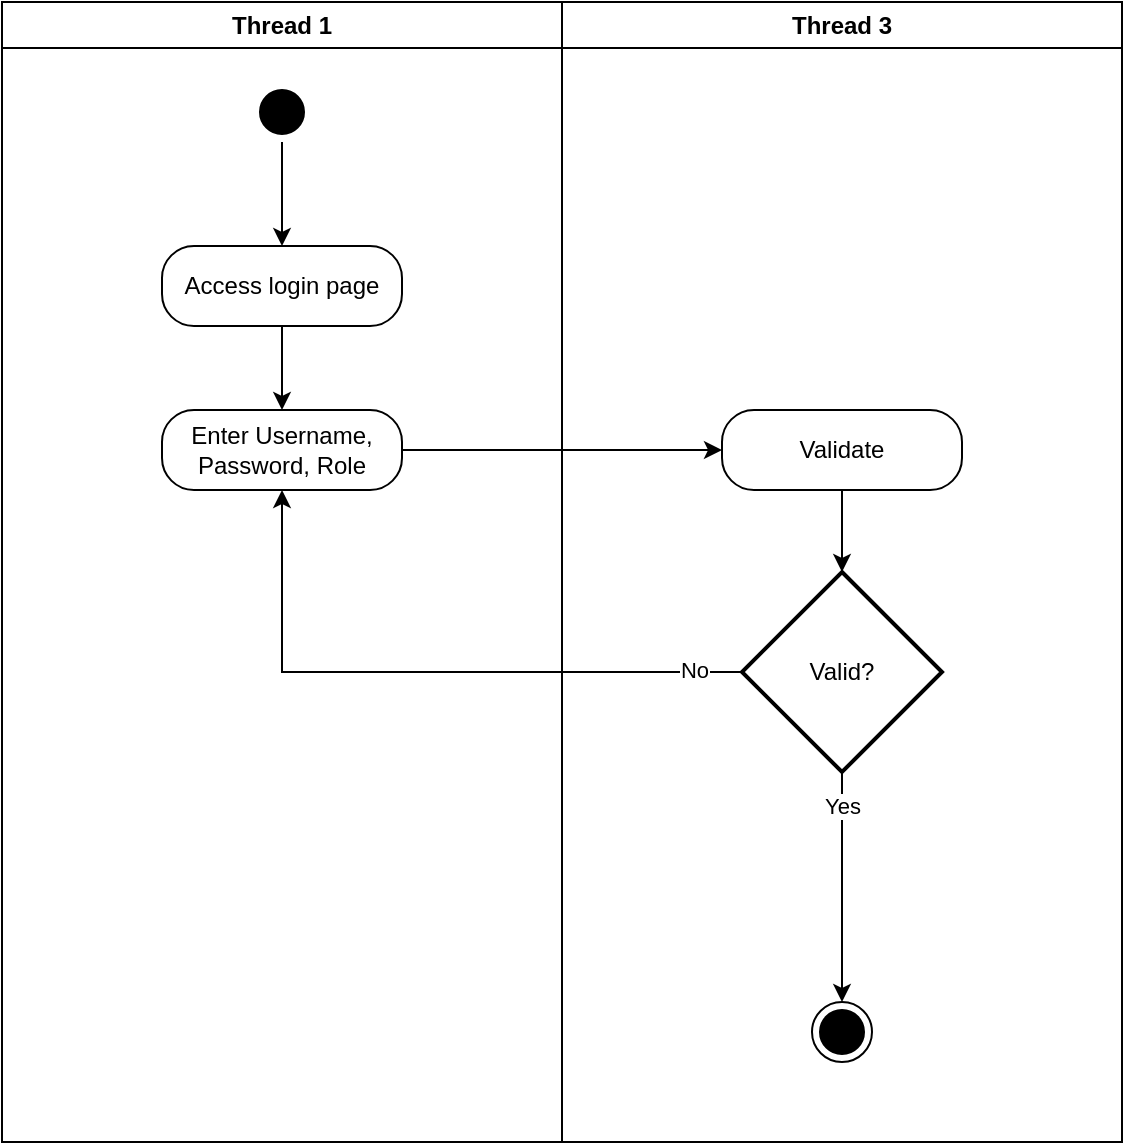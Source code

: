 <mxfile version="24.3.1" type="device">
  <diagram name="Page-1" id="e7e014a7-5840-1c2e-5031-d8a46d1fe8dd">
    <mxGraphModel dx="1928" dy="922" grid="1" gridSize="10" guides="1" tooltips="1" connect="1" arrows="1" fold="1" page="1" pageScale="1" pageWidth="1169" pageHeight="826" background="none" math="0" shadow="0">
      <root>
        <mxCell id="0" />
        <mxCell id="1" parent="0" />
        <mxCell id="2" value="Thread 1" style="swimlane;whiteSpace=wrap;strokeColor=#000000;" parent="1" vertex="1">
          <mxGeometry x="305" y="128" width="280" height="570" as="geometry" />
        </mxCell>
        <mxCell id="5" value="" style="ellipse;shape=startState;fillColor=#000000;strokeColor=#000000;" parent="2" vertex="1">
          <mxGeometry x="125" y="40" width="30" height="30" as="geometry" />
        </mxCell>
        <mxCell id="Jp5dhB9sUlVgiKUQJQng-55" value="Access login page" style="rounded=1;whiteSpace=wrap;html=1;arcSize=40;fontColor=#000000;fillColor=#FFFFFF;strokeColor=#000000;shadow=0;" vertex="1" parent="2">
          <mxGeometry x="80" y="122" width="120" height="40" as="geometry" />
        </mxCell>
        <mxCell id="Jp5dhB9sUlVgiKUQJQng-56" value="" style="endArrow=classic;html=1;rounded=0;exitX=0.5;exitY=1;exitDx=0;exitDy=0;entryX=0.5;entryY=0;entryDx=0;entryDy=0;" edge="1" parent="2" target="Jp5dhB9sUlVgiKUQJQng-55" source="5">
          <mxGeometry width="50" height="50" relative="1" as="geometry">
            <mxPoint x="-160" y="152" as="sourcePoint" />
            <mxPoint x="-204.5" y="124" as="targetPoint" />
          </mxGeometry>
        </mxCell>
        <mxCell id="Jp5dhB9sUlVgiKUQJQng-53" value="Enter Username,&lt;div&gt;Password, Role&lt;/div&gt;" style="rounded=1;whiteSpace=wrap;html=1;arcSize=40;fontColor=#000000;fillColor=#FFFFFF;strokeColor=#000000;shadow=0;" vertex="1" parent="2">
          <mxGeometry x="80" y="204" width="120" height="40" as="geometry" />
        </mxCell>
        <mxCell id="Jp5dhB9sUlVgiKUQJQng-54" value="" style="endArrow=classic;html=1;rounded=0;entryX=0.5;entryY=0;entryDx=0;entryDy=0;exitX=0.5;exitY=1;exitDx=0;exitDy=0;" edge="1" parent="2" target="Jp5dhB9sUlVgiKUQJQng-53" source="Jp5dhB9sUlVgiKUQJQng-55">
          <mxGeometry width="50" height="50" relative="1" as="geometry">
            <mxPoint x="130" y="172" as="sourcePoint" />
            <mxPoint x="95.5" y="144" as="targetPoint" />
          </mxGeometry>
        </mxCell>
        <mxCell id="4" value="Thread 3" style="swimlane;whiteSpace=wrap;strokeColor=#000000;" parent="1" vertex="1">
          <mxGeometry x="585" y="128" width="280" height="570" as="geometry" />
        </mxCell>
        <mxCell id="38" value="" style="ellipse;shape=endState;fillColor=#000000;strokeColor=#000000;" parent="4" vertex="1">
          <mxGeometry x="125" y="500" width="30" height="30" as="geometry" />
        </mxCell>
        <mxCell id="Jp5dhB9sUlVgiKUQJQng-82" value="" style="edgeStyle=orthogonalEdgeStyle;rounded=0;orthogonalLoop=1;jettySize=auto;html=1;" edge="1" parent="4" source="Jp5dhB9sUlVgiKUQJQng-51" target="Jp5dhB9sUlVgiKUQJQng-57">
          <mxGeometry relative="1" as="geometry" />
        </mxCell>
        <mxCell id="Jp5dhB9sUlVgiKUQJQng-51" value="Validate" style="rounded=1;whiteSpace=wrap;html=1;arcSize=40;fontColor=#000000;fillColor=#FFFFFF;strokeColor=#000000;shadow=0;" vertex="1" parent="4">
          <mxGeometry x="80" y="204" width="120" height="40" as="geometry" />
        </mxCell>
        <mxCell id="Jp5dhB9sUlVgiKUQJQng-83" value="" style="edgeStyle=orthogonalEdgeStyle;rounded=0;orthogonalLoop=1;jettySize=auto;html=1;" edge="1" parent="4" source="Jp5dhB9sUlVgiKUQJQng-57" target="38">
          <mxGeometry relative="1" as="geometry" />
        </mxCell>
        <mxCell id="Jp5dhB9sUlVgiKUQJQng-84" value="Yes" style="edgeLabel;html=1;align=center;verticalAlign=middle;resizable=0;points=[];" vertex="1" connectable="0" parent="Jp5dhB9sUlVgiKUQJQng-83">
          <mxGeometry x="-0.715" relative="1" as="geometry">
            <mxPoint as="offset" />
          </mxGeometry>
        </mxCell>
        <mxCell id="Jp5dhB9sUlVgiKUQJQng-57" value="Valid?" style="strokeWidth=2;html=1;shape=mxgraph.flowchart.decision;whiteSpace=wrap;" vertex="1" parent="4">
          <mxGeometry x="90" y="285" width="100" height="100" as="geometry" />
        </mxCell>
        <mxCell id="Jp5dhB9sUlVgiKUQJQng-52" value="" style="endArrow=classic;html=1;rounded=0;exitX=1;exitY=0.5;exitDx=0;exitDy=0;entryX=0;entryY=0.5;entryDx=0;entryDy=0;" edge="1" parent="1" target="Jp5dhB9sUlVgiKUQJQng-51" source="Jp5dhB9sUlVgiKUQJQng-53">
          <mxGeometry width="50" height="50" relative="1" as="geometry">
            <mxPoint x="125" y="260" as="sourcePoint" />
            <mxPoint x="80.5" y="232" as="targetPoint" />
          </mxGeometry>
        </mxCell>
        <mxCell id="Jp5dhB9sUlVgiKUQJQng-81" style="edgeStyle=orthogonalEdgeStyle;rounded=0;orthogonalLoop=1;jettySize=auto;html=1;entryX=0.5;entryY=1;entryDx=0;entryDy=0;" edge="1" parent="1" source="Jp5dhB9sUlVgiKUQJQng-57" target="Jp5dhB9sUlVgiKUQJQng-53">
          <mxGeometry relative="1" as="geometry" />
        </mxCell>
        <mxCell id="Jp5dhB9sUlVgiKUQJQng-85" value="No" style="edgeLabel;html=1;align=center;verticalAlign=middle;resizable=0;points=[];" vertex="1" connectable="0" parent="Jp5dhB9sUlVgiKUQJQng-81">
          <mxGeometry x="-0.846" y="-1" relative="1" as="geometry">
            <mxPoint as="offset" />
          </mxGeometry>
        </mxCell>
      </root>
    </mxGraphModel>
  </diagram>
</mxfile>
